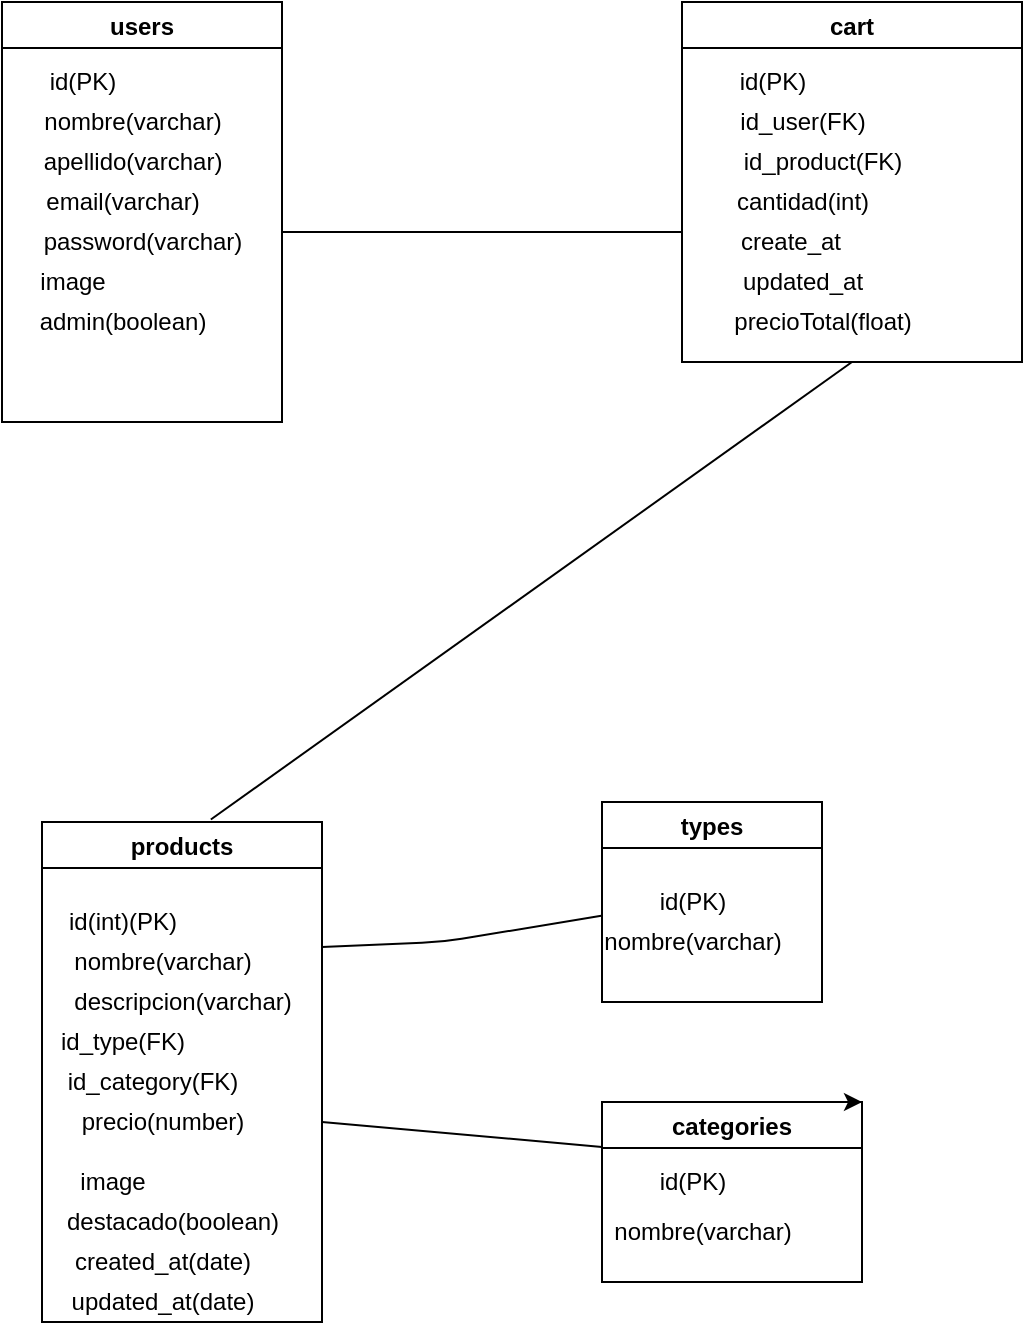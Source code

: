 <mxfile>
    <diagram id="Y4f921jpL07sXCE5BTuh" name="Page-1">
        <mxGraphModel dx="736" dy="332" grid="1" gridSize="10" guides="1" tooltips="1" connect="1" arrows="1" fold="1" page="1" pageScale="1" pageWidth="827" pageHeight="1169" math="0" shadow="0">
            <root>
                <mxCell id="0"/>
                <mxCell id="1" parent="0"/>
                <mxCell id="2" value="users" style="swimlane;" parent="1" vertex="1">
                    <mxGeometry x="20" y="40" width="140" height="210" as="geometry"/>
                </mxCell>
                <mxCell id="6" value="apellido(varchar)" style="text;html=1;align=center;verticalAlign=middle;resizable=0;points=[];autosize=1;strokeColor=none;" parent="2" vertex="1">
                    <mxGeometry x="10" y="70" width="110" height="20" as="geometry"/>
                </mxCell>
                <mxCell id="7" value="email(varchar)" style="text;html=1;align=center;verticalAlign=middle;resizable=0;points=[];autosize=1;strokeColor=none;" parent="2" vertex="1">
                    <mxGeometry x="15" y="90" width="90" height="20" as="geometry"/>
                </mxCell>
                <mxCell id="4" value="id(PK)" style="text;html=1;align=center;verticalAlign=middle;resizable=0;points=[];autosize=1;strokeColor=none;" parent="2" vertex="1">
                    <mxGeometry x="15" y="30" width="50" height="20" as="geometry"/>
                </mxCell>
                <mxCell id="5" value="nombre(varchar)" style="text;html=1;align=center;verticalAlign=middle;resizable=0;points=[];autosize=1;strokeColor=none;" parent="2" vertex="1">
                    <mxGeometry x="15" y="50" width="100" height="20" as="geometry"/>
                </mxCell>
                <mxCell id="10" value="password(varchar)" style="text;html=1;align=center;verticalAlign=middle;resizable=0;points=[];autosize=1;strokeColor=none;" parent="2" vertex="1">
                    <mxGeometry x="15" y="110" width="110" height="20" as="geometry"/>
                </mxCell>
                <mxCell id="11" value="image" style="text;html=1;align=center;verticalAlign=middle;resizable=0;points=[];autosize=1;strokeColor=none;" parent="2" vertex="1">
                    <mxGeometry x="10" y="130" width="50" height="20" as="geometry"/>
                </mxCell>
                <mxCell id="12" value="admin(boolean)" style="text;html=1;align=center;verticalAlign=middle;resizable=0;points=[];autosize=1;strokeColor=none;" parent="2" vertex="1">
                    <mxGeometry x="10" y="150" width="100" height="20" as="geometry"/>
                </mxCell>
                <mxCell id="3" value="cart" style="swimlane;" parent="1" vertex="1">
                    <mxGeometry x="360" y="40" width="170" height="180" as="geometry"/>
                </mxCell>
                <mxCell id="30" value="id(PK)" style="text;html=1;align=center;verticalAlign=middle;resizable=0;points=[];autosize=1;strokeColor=none;" parent="3" vertex="1">
                    <mxGeometry x="20" y="30" width="50" height="20" as="geometry"/>
                </mxCell>
                <mxCell id="31" value="id_user(FK)" style="text;html=1;align=center;verticalAlign=middle;resizable=0;points=[];autosize=1;strokeColor=none;" parent="3" vertex="1">
                    <mxGeometry x="20" y="50" width="80" height="20" as="geometry"/>
                </mxCell>
                <mxCell id="32" value="create_at" style="text;html=1;align=center;verticalAlign=middle;resizable=0;points=[];autosize=1;strokeColor=none;" parent="3" vertex="1">
                    <mxGeometry x="19" y="110" width="70" height="20" as="geometry"/>
                </mxCell>
                <mxCell id="33" value="precioTotal(float)" style="text;html=1;align=center;verticalAlign=middle;resizable=0;points=[];autosize=1;strokeColor=none;" parent="3" vertex="1">
                    <mxGeometry x="20" y="150" width="100" height="20" as="geometry"/>
                </mxCell>
                <mxCell id="48" value="updated_at" style="text;html=1;align=center;verticalAlign=middle;resizable=0;points=[];autosize=1;strokeColor=none;" parent="3" vertex="1">
                    <mxGeometry x="20" y="130" width="80" height="20" as="geometry"/>
                </mxCell>
                <mxCell id="36" value="id_product(FK)" style="text;html=1;align=center;verticalAlign=middle;resizable=0;points=[];autosize=1;strokeColor=none;" parent="3" vertex="1">
                    <mxGeometry x="25" y="70" width="90" height="20" as="geometry"/>
                </mxCell>
                <mxCell id="37" value="cantidad(int)" style="text;html=1;align=center;verticalAlign=middle;resizable=0;points=[];autosize=1;strokeColor=none;" parent="3" vertex="1">
                    <mxGeometry x="20" y="90" width="80" height="20" as="geometry"/>
                </mxCell>
                <mxCell id="14" value="products" style="swimlane;" parent="1" vertex="1">
                    <mxGeometry x="40" y="450" width="140" height="250" as="geometry"/>
                </mxCell>
                <mxCell id="15" value="id(int)(PK)" style="text;html=1;align=center;verticalAlign=middle;resizable=0;points=[];autosize=1;strokeColor=none;" parent="14" vertex="1">
                    <mxGeometry x="5" y="40" width="70" height="20" as="geometry"/>
                </mxCell>
                <mxCell id="20" value="image" style="text;html=1;align=center;verticalAlign=middle;resizable=0;points=[];autosize=1;strokeColor=none;" parent="14" vertex="1">
                    <mxGeometry x="10" y="170" width="50" height="20" as="geometry"/>
                </mxCell>
                <mxCell id="17" value="id_type(FK)" style="text;html=1;align=center;verticalAlign=middle;resizable=0;points=[];autosize=1;strokeColor=none;" parent="14" vertex="1">
                    <mxGeometry y="100" width="80" height="20" as="geometry"/>
                </mxCell>
                <mxCell id="16" value="nombre(varchar)" style="text;html=1;align=center;verticalAlign=middle;resizable=0;points=[];autosize=1;strokeColor=none;" parent="14" vertex="1">
                    <mxGeometry x="10" y="60" width="100" height="20" as="geometry"/>
                </mxCell>
                <mxCell id="21" value="descripcion(varchar)" style="text;html=1;align=center;verticalAlign=middle;resizable=0;points=[];autosize=1;strokeColor=none;" parent="14" vertex="1">
                    <mxGeometry x="10" y="80" width="120" height="20" as="geometry"/>
                </mxCell>
                <mxCell id="18" value="id_category(FK)" style="text;html=1;align=center;verticalAlign=middle;resizable=0;points=[];autosize=1;strokeColor=none;" parent="14" vertex="1">
                    <mxGeometry x="5" y="120" width="100" height="20" as="geometry"/>
                </mxCell>
                <mxCell id="28" value="precio(number)" style="text;html=1;align=center;verticalAlign=middle;resizable=0;points=[];autosize=1;strokeColor=none;" parent="14" vertex="1">
                    <mxGeometry x="10" y="140" width="100" height="20" as="geometry"/>
                </mxCell>
                <mxCell id="29" value="destacado(boolean)" style="text;html=1;align=center;verticalAlign=middle;resizable=0;points=[];autosize=1;strokeColor=none;" parent="14" vertex="1">
                    <mxGeometry x="5" y="190" width="120" height="20" as="geometry"/>
                </mxCell>
                <mxCell id="47" value="updated_at(date)" style="text;html=1;align=center;verticalAlign=middle;resizable=0;points=[];autosize=1;strokeColor=none;" parent="14" vertex="1">
                    <mxGeometry x="5" y="230" width="110" height="20" as="geometry"/>
                </mxCell>
                <mxCell id="22" value="types" style="swimlane;" parent="1" vertex="1">
                    <mxGeometry x="320" y="440" width="110" height="100" as="geometry"/>
                </mxCell>
                <mxCell id="24" value="id(PK)" style="text;html=1;align=center;verticalAlign=middle;resizable=0;points=[];autosize=1;strokeColor=none;" parent="22" vertex="1">
                    <mxGeometry x="20" y="40" width="50" height="20" as="geometry"/>
                </mxCell>
                <mxCell id="25" value="nombre(varchar)" style="text;html=1;align=center;verticalAlign=middle;resizable=0;points=[];autosize=1;strokeColor=none;" parent="22" vertex="1">
                    <mxGeometry x="-5" y="60" width="100" height="20" as="geometry"/>
                </mxCell>
                <mxCell id="23" value="categories" style="swimlane;" parent="1" vertex="1">
                    <mxGeometry x="320" y="590" width="130" height="90" as="geometry"/>
                </mxCell>
                <mxCell id="26" value="id(PK)" style="text;html=1;align=center;verticalAlign=middle;resizable=0;points=[];autosize=1;strokeColor=none;" parent="23" vertex="1">
                    <mxGeometry x="20" y="30" width="50" height="20" as="geometry"/>
                </mxCell>
                <mxCell id="27" value="nombre(varchar)" style="text;html=1;align=center;verticalAlign=middle;resizable=0;points=[];autosize=1;strokeColor=none;" parent="23" vertex="1">
                    <mxGeometry y="55" width="100" height="20" as="geometry"/>
                </mxCell>
                <mxCell id="46" value="created_at(date)" style="text;html=1;align=center;verticalAlign=middle;resizable=0;points=[];autosize=1;strokeColor=none;" parent="1" vertex="1">
                    <mxGeometry x="50" y="660" width="100" height="20" as="geometry"/>
                </mxCell>
                <mxCell id="49" value="" style="endArrow=none;html=1;exitX=0.603;exitY=-0.005;exitDx=0;exitDy=0;exitPerimeter=0;entryX=0.5;entryY=1;entryDx=0;entryDy=0;" edge="1" parent="1" source="14" target="3">
                    <mxGeometry width="50" height="50" relative="1" as="geometry">
                        <mxPoint x="150" y="420" as="sourcePoint"/>
                        <mxPoint x="200" y="370" as="targetPoint"/>
                    </mxGeometry>
                </mxCell>
                <mxCell id="50" style="edgeStyle=orthogonalEdgeStyle;rounded=0;orthogonalLoop=1;jettySize=auto;html=1;exitX=0.75;exitY=0;exitDx=0;exitDy=0;entryX=1;entryY=0;entryDx=0;entryDy=0;" edge="1" parent="1" source="23" target="23">
                    <mxGeometry relative="1" as="geometry"/>
                </mxCell>
                <mxCell id="53" value="" style="endArrow=none;html=1;exitX=0;exitY=0.25;exitDx=0;exitDy=0;" edge="1" parent="1" source="23">
                    <mxGeometry width="50" height="50" relative="1" as="geometry">
                        <mxPoint x="310" y="610" as="sourcePoint"/>
                        <mxPoint x="180" y="600" as="targetPoint"/>
                    </mxGeometry>
                </mxCell>
                <mxCell id="54" value="" style="endArrow=none;html=1;entryX=0.054;entryY=-0.16;entryDx=0;entryDy=0;entryPerimeter=0;exitX=1;exitY=0.25;exitDx=0;exitDy=0;" edge="1" parent="1" source="14" target="25">
                    <mxGeometry width="50" height="50" relative="1" as="geometry">
                        <mxPoint x="350" y="600" as="sourcePoint"/>
                        <mxPoint x="400" y="550" as="targetPoint"/>
                        <Array as="points">
                            <mxPoint x="240" y="510"/>
                        </Array>
                    </mxGeometry>
                </mxCell>
                <mxCell id="55" value="" style="endArrow=none;html=1;" edge="1" parent="1">
                    <mxGeometry width="50" height="50" relative="1" as="geometry">
                        <mxPoint x="160" y="155" as="sourcePoint"/>
                        <mxPoint x="360" y="155" as="targetPoint"/>
                    </mxGeometry>
                </mxCell>
            </root>
        </mxGraphModel>
    </diagram>
</mxfile>